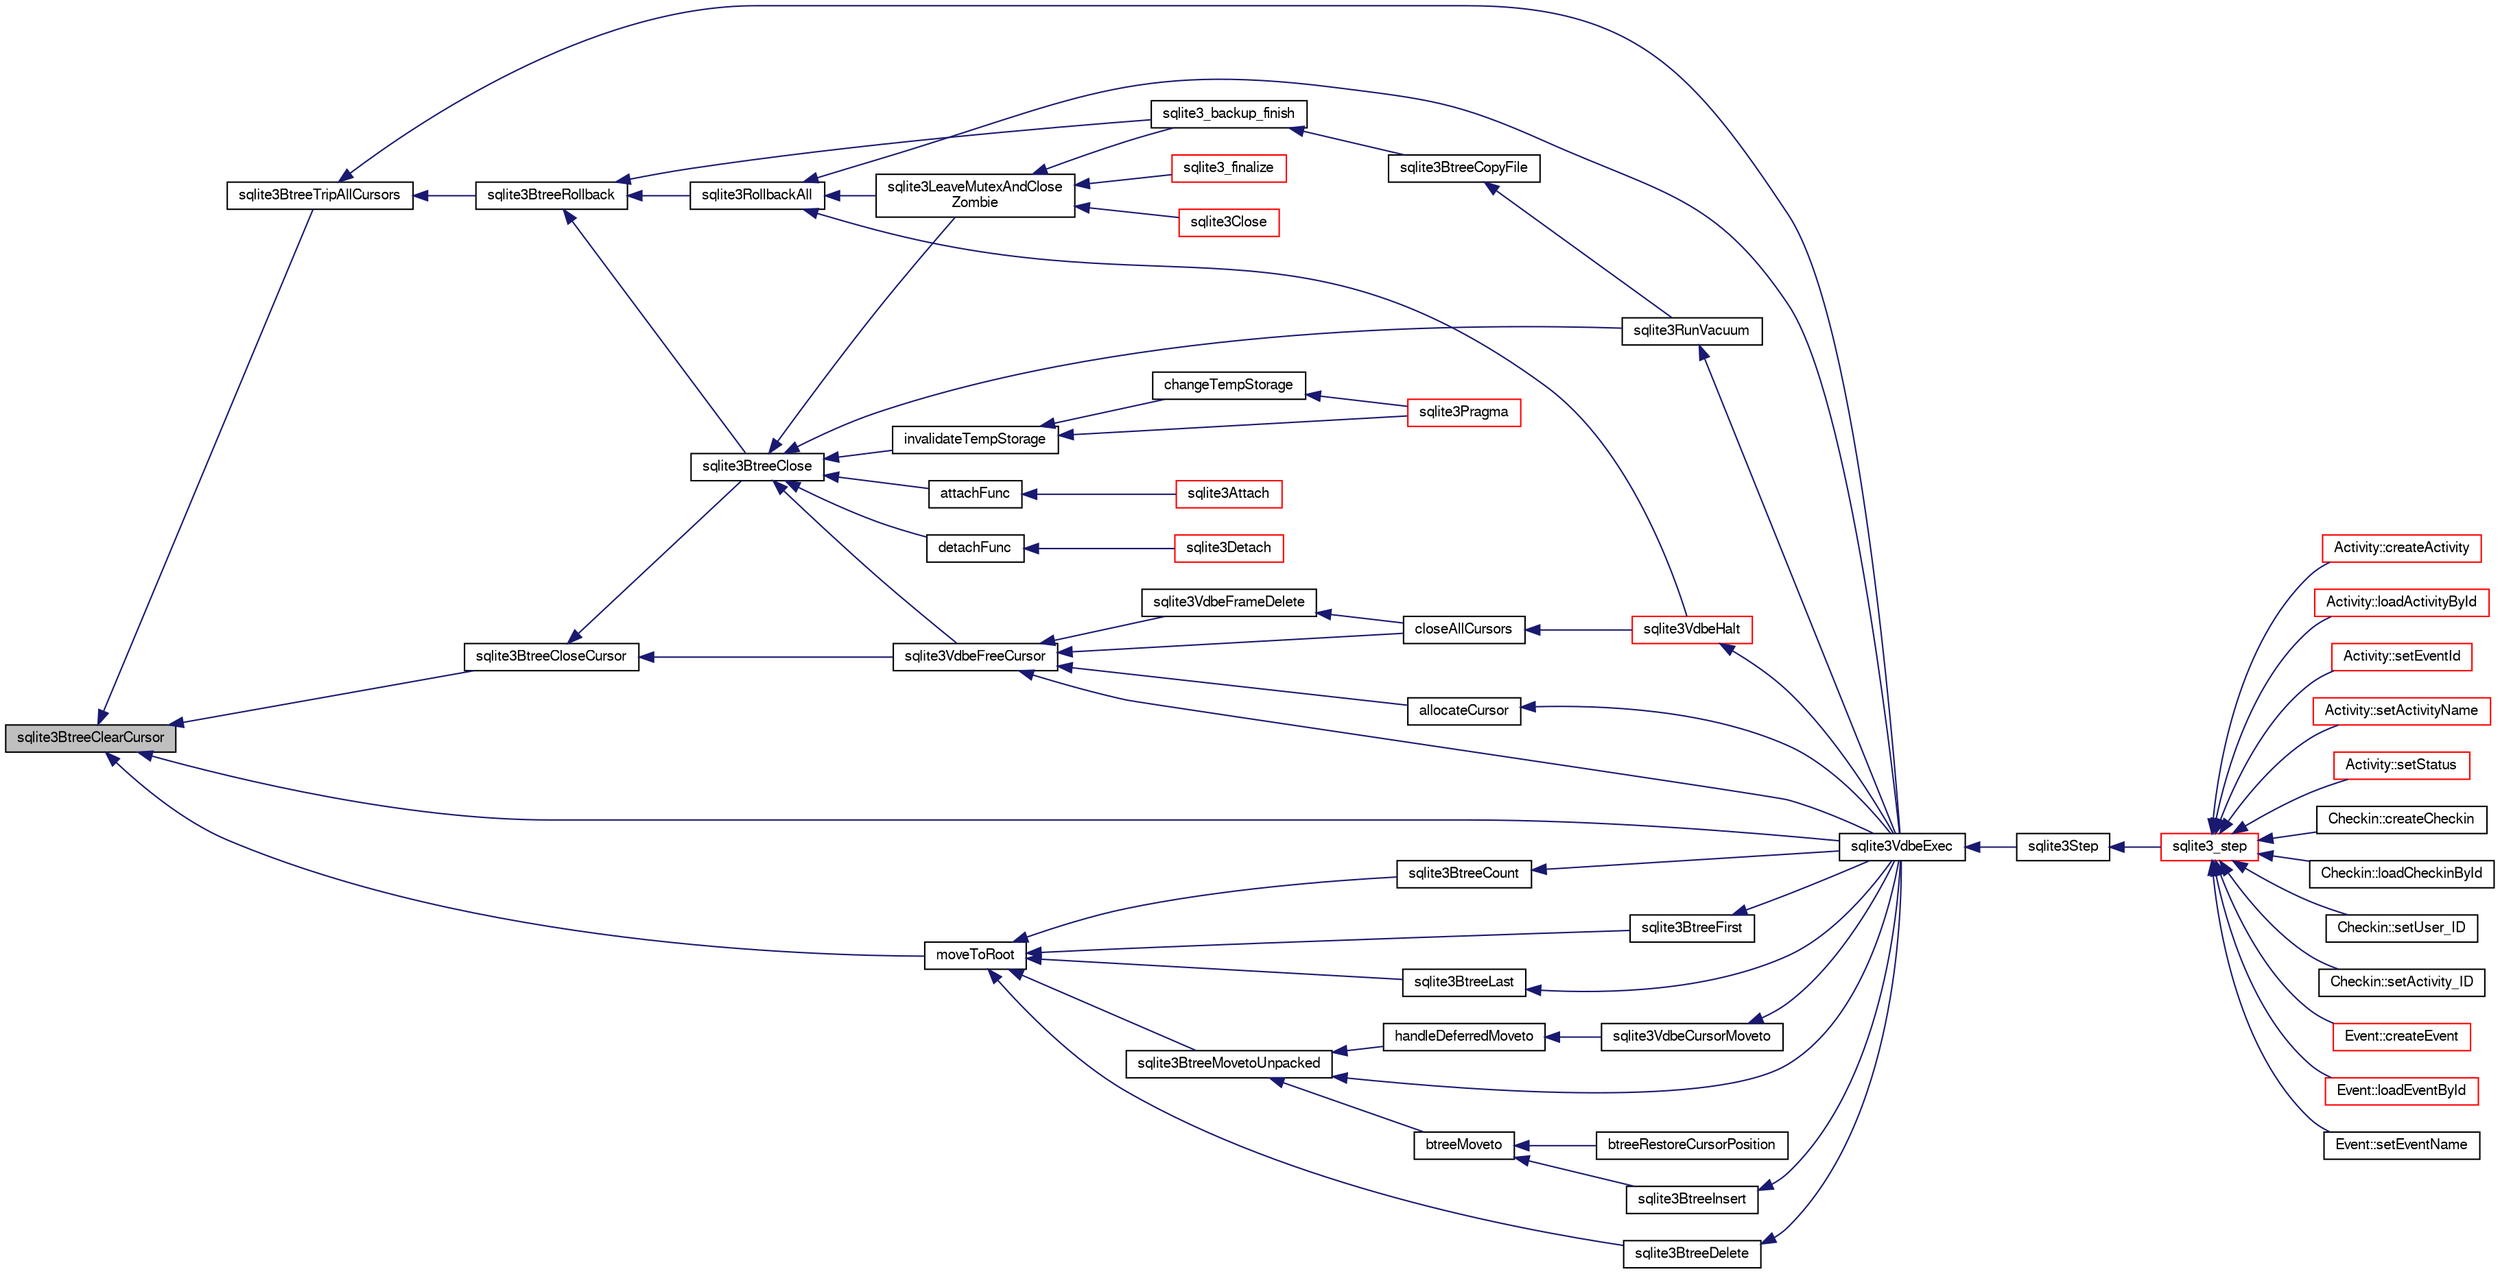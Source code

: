digraph "sqlite3BtreeClearCursor"
{
  edge [fontname="FreeSans",fontsize="10",labelfontname="FreeSans",labelfontsize="10"];
  node [fontname="FreeSans",fontsize="10",shape=record];
  rankdir="LR";
  Node436653 [label="sqlite3BtreeClearCursor",height=0.2,width=0.4,color="black", fillcolor="grey75", style="filled", fontcolor="black"];
  Node436653 -> Node436654 [dir="back",color="midnightblue",fontsize="10",style="solid",fontname="FreeSans"];
  Node436654 [label="sqlite3BtreeTripAllCursors",height=0.2,width=0.4,color="black", fillcolor="white", style="filled",URL="$sqlite3_8c.html#a7e94025b9bd56e9e9ccf148d1a0e1acf"];
  Node436654 -> Node436655 [dir="back",color="midnightblue",fontsize="10",style="solid",fontname="FreeSans"];
  Node436655 [label="sqlite3BtreeRollback",height=0.2,width=0.4,color="black", fillcolor="white", style="filled",URL="$sqlite3_8c.html#a317473acdafdd688385c8954f09de186"];
  Node436655 -> Node436656 [dir="back",color="midnightblue",fontsize="10",style="solid",fontname="FreeSans"];
  Node436656 [label="sqlite3BtreeClose",height=0.2,width=0.4,color="black", fillcolor="white", style="filled",URL="$sqlite3_8c.html#a729b65009b66a99200496b09c124df01"];
  Node436656 -> Node436657 [dir="back",color="midnightblue",fontsize="10",style="solid",fontname="FreeSans"];
  Node436657 [label="sqlite3VdbeFreeCursor",height=0.2,width=0.4,color="black", fillcolor="white", style="filled",URL="$sqlite3_8c.html#a0f9084083e1d0639708934630f33d6ef"];
  Node436657 -> Node436658 [dir="back",color="midnightblue",fontsize="10",style="solid",fontname="FreeSans"];
  Node436658 [label="sqlite3VdbeFrameDelete",height=0.2,width=0.4,color="black", fillcolor="white", style="filled",URL="$sqlite3_8c.html#adb3773fdfb1685857e28891f76365900"];
  Node436658 -> Node436659 [dir="back",color="midnightblue",fontsize="10",style="solid",fontname="FreeSans"];
  Node436659 [label="closeAllCursors",height=0.2,width=0.4,color="black", fillcolor="white", style="filled",URL="$sqlite3_8c.html#af1ac189735864dd6989a8c5af4557547"];
  Node436659 -> Node436660 [dir="back",color="midnightblue",fontsize="10",style="solid",fontname="FreeSans"];
  Node436660 [label="sqlite3VdbeHalt",height=0.2,width=0.4,color="red", fillcolor="white", style="filled",URL="$sqlite3_8c.html#a8d1d99703d999190fbc35ecc981cb709"];
  Node436660 -> Node436670 [dir="back",color="midnightblue",fontsize="10",style="solid",fontname="FreeSans"];
  Node436670 [label="sqlite3VdbeExec",height=0.2,width=0.4,color="black", fillcolor="white", style="filled",URL="$sqlite3_8c.html#a8ce40a614bdc56719c4d642b1e4dfb21"];
  Node436670 -> Node436671 [dir="back",color="midnightblue",fontsize="10",style="solid",fontname="FreeSans"];
  Node436671 [label="sqlite3Step",height=0.2,width=0.4,color="black", fillcolor="white", style="filled",URL="$sqlite3_8c.html#a3f2872e873e2758a4beedad1d5113554"];
  Node436671 -> Node436672 [dir="back",color="midnightblue",fontsize="10",style="solid",fontname="FreeSans"];
  Node436672 [label="sqlite3_step",height=0.2,width=0.4,color="red", fillcolor="white", style="filled",URL="$sqlite3_8h.html#ac1e491ce36b7471eb28387f7d3c74334"];
  Node436672 -> Node436673 [dir="back",color="midnightblue",fontsize="10",style="solid",fontname="FreeSans"];
  Node436673 [label="Activity::createActivity",height=0.2,width=0.4,color="red", fillcolor="white", style="filled",URL="$classActivity.html#a813cc5e52c14ab49b39014c134e3425b"];
  Node436672 -> Node436676 [dir="back",color="midnightblue",fontsize="10",style="solid",fontname="FreeSans"];
  Node436676 [label="Activity::loadActivityById",height=0.2,width=0.4,color="red", fillcolor="white", style="filled",URL="$classActivity.html#abe4ffb4f08a47212ebf9013259d9e7fd"];
  Node436672 -> Node436678 [dir="back",color="midnightblue",fontsize="10",style="solid",fontname="FreeSans"];
  Node436678 [label="Activity::setEventId",height=0.2,width=0.4,color="red", fillcolor="white", style="filled",URL="$classActivity.html#adb1d0fd0d08f473e068f0a4086bfa9ca"];
  Node436672 -> Node436679 [dir="back",color="midnightblue",fontsize="10",style="solid",fontname="FreeSans"];
  Node436679 [label="Activity::setActivityName",height=0.2,width=0.4,color="red", fillcolor="white", style="filled",URL="$classActivity.html#a62dc3737b33915a36086f9dd26d16a81"];
  Node436672 -> Node436680 [dir="back",color="midnightblue",fontsize="10",style="solid",fontname="FreeSans"];
  Node436680 [label="Activity::setStatus",height=0.2,width=0.4,color="red", fillcolor="white", style="filled",URL="$classActivity.html#af618135a7738f4d2a7ee147a8ef912ea"];
  Node436672 -> Node436681 [dir="back",color="midnightblue",fontsize="10",style="solid",fontname="FreeSans"];
  Node436681 [label="Checkin::createCheckin",height=0.2,width=0.4,color="black", fillcolor="white", style="filled",URL="$classCheckin.html#a4e40acdf7fff0e607f6de4f24f3a163c"];
  Node436672 -> Node436682 [dir="back",color="midnightblue",fontsize="10",style="solid",fontname="FreeSans"];
  Node436682 [label="Checkin::loadCheckinById",height=0.2,width=0.4,color="black", fillcolor="white", style="filled",URL="$classCheckin.html#a3461f70ea6c68475225f2a07f78a21e0"];
  Node436672 -> Node436683 [dir="back",color="midnightblue",fontsize="10",style="solid",fontname="FreeSans"];
  Node436683 [label="Checkin::setUser_ID",height=0.2,width=0.4,color="black", fillcolor="white", style="filled",URL="$classCheckin.html#a76ab640f4f912876dbebf183db5359c6"];
  Node436672 -> Node436684 [dir="back",color="midnightblue",fontsize="10",style="solid",fontname="FreeSans"];
  Node436684 [label="Checkin::setActivity_ID",height=0.2,width=0.4,color="black", fillcolor="white", style="filled",URL="$classCheckin.html#ab2ff3ec2604ec73a42af25874a00b232"];
  Node436672 -> Node436685 [dir="back",color="midnightblue",fontsize="10",style="solid",fontname="FreeSans"];
  Node436685 [label="Event::createEvent",height=0.2,width=0.4,color="red", fillcolor="white", style="filled",URL="$classEvent.html#a77adb9f4a46ffb32c2d931f0691f5903"];
  Node436672 -> Node436686 [dir="back",color="midnightblue",fontsize="10",style="solid",fontname="FreeSans"];
  Node436686 [label="Event::loadEventById",height=0.2,width=0.4,color="red", fillcolor="white", style="filled",URL="$classEvent.html#afa66cea33f722dbeecb69cc98fdea055"];
  Node436672 -> Node436687 [dir="back",color="midnightblue",fontsize="10",style="solid",fontname="FreeSans"];
  Node436687 [label="Event::setEventName",height=0.2,width=0.4,color="black", fillcolor="white", style="filled",URL="$classEvent.html#a10596b6ca077df05184e30d62b08729d"];
  Node436657 -> Node436659 [dir="back",color="midnightblue",fontsize="10",style="solid",fontname="FreeSans"];
  Node436657 -> Node436921 [dir="back",color="midnightblue",fontsize="10",style="solid",fontname="FreeSans"];
  Node436921 [label="allocateCursor",height=0.2,width=0.4,color="black", fillcolor="white", style="filled",URL="$sqlite3_8c.html#a5083c054ea81802294e539b00a57aad4"];
  Node436921 -> Node436670 [dir="back",color="midnightblue",fontsize="10",style="solid",fontname="FreeSans"];
  Node436657 -> Node436670 [dir="back",color="midnightblue",fontsize="10",style="solid",fontname="FreeSans"];
  Node436656 -> Node436694 [dir="back",color="midnightblue",fontsize="10",style="solid",fontname="FreeSans"];
  Node436694 [label="attachFunc",height=0.2,width=0.4,color="black", fillcolor="white", style="filled",URL="$sqlite3_8c.html#a69cb751a7da501b9a0aa37e0d7c3eaf7"];
  Node436694 -> Node436695 [dir="back",color="midnightblue",fontsize="10",style="solid",fontname="FreeSans"];
  Node436695 [label="sqlite3Attach",height=0.2,width=0.4,color="red", fillcolor="white", style="filled",URL="$sqlite3_8c.html#ae0907fe0b43cc1b4c7e6a16213e8546f"];
  Node436656 -> Node436880 [dir="back",color="midnightblue",fontsize="10",style="solid",fontname="FreeSans"];
  Node436880 [label="detachFunc",height=0.2,width=0.4,color="black", fillcolor="white", style="filled",URL="$sqlite3_8c.html#a2b3dd04cb87abd088926ab0082a60b77"];
  Node436880 -> Node436738 [dir="back",color="midnightblue",fontsize="10",style="solid",fontname="FreeSans"];
  Node436738 [label="sqlite3Detach",height=0.2,width=0.4,color="red", fillcolor="white", style="filled",URL="$sqlite3_8c.html#ab1a5a0b01c7560aef5e0b8603a68747d"];
  Node436656 -> Node436881 [dir="back",color="midnightblue",fontsize="10",style="solid",fontname="FreeSans"];
  Node436881 [label="invalidateTempStorage",height=0.2,width=0.4,color="black", fillcolor="white", style="filled",URL="$sqlite3_8c.html#a759777a1eb3c3e96a5af94932b39e69a"];
  Node436881 -> Node436882 [dir="back",color="midnightblue",fontsize="10",style="solid",fontname="FreeSans"];
  Node436882 [label="changeTempStorage",height=0.2,width=0.4,color="black", fillcolor="white", style="filled",URL="$sqlite3_8c.html#abd43abe0a0959a45c786b9865ed52904"];
  Node436882 -> Node436744 [dir="back",color="midnightblue",fontsize="10",style="solid",fontname="FreeSans"];
  Node436744 [label="sqlite3Pragma",height=0.2,width=0.4,color="red", fillcolor="white", style="filled",URL="$sqlite3_8c.html#a111391370f58f8e6a6eca51fd34d62ed"];
  Node436881 -> Node436744 [dir="back",color="midnightblue",fontsize="10",style="solid",fontname="FreeSans"];
  Node436656 -> Node436796 [dir="back",color="midnightblue",fontsize="10",style="solid",fontname="FreeSans"];
  Node436796 [label="sqlite3RunVacuum",height=0.2,width=0.4,color="black", fillcolor="white", style="filled",URL="$sqlite3_8c.html#a5e83ddc7b3e7e8e79ad5d1fc92de1d2f"];
  Node436796 -> Node436670 [dir="back",color="midnightblue",fontsize="10",style="solid",fontname="FreeSans"];
  Node436656 -> Node436884 [dir="back",color="midnightblue",fontsize="10",style="solid",fontname="FreeSans"];
  Node436884 [label="sqlite3LeaveMutexAndClose\lZombie",height=0.2,width=0.4,color="black", fillcolor="white", style="filled",URL="$sqlite3_8c.html#afe3a37c29dcb0fe9fc15fe07a3976f59"];
  Node436884 -> Node436885 [dir="back",color="midnightblue",fontsize="10",style="solid",fontname="FreeSans"];
  Node436885 [label="sqlite3_backup_finish",height=0.2,width=0.4,color="black", fillcolor="white", style="filled",URL="$sqlite3_8h.html#a176857dd58d99be53b6d7305533e0048"];
  Node436885 -> Node436879 [dir="back",color="midnightblue",fontsize="10",style="solid",fontname="FreeSans"];
  Node436879 [label="sqlite3BtreeCopyFile",height=0.2,width=0.4,color="black", fillcolor="white", style="filled",URL="$sqlite3_8c.html#a4d9e19a79f0d5c1dfcef0bd137ae83f9"];
  Node436879 -> Node436796 [dir="back",color="midnightblue",fontsize="10",style="solid",fontname="FreeSans"];
  Node436884 -> Node436663 [dir="back",color="midnightblue",fontsize="10",style="solid",fontname="FreeSans"];
  Node436663 [label="sqlite3_finalize",height=0.2,width=0.4,color="red", fillcolor="white", style="filled",URL="$sqlite3_8h.html#a801195c0f771d40bb4be1e40f3b88945"];
  Node436884 -> Node436886 [dir="back",color="midnightblue",fontsize="10",style="solid",fontname="FreeSans"];
  Node436886 [label="sqlite3Close",height=0.2,width=0.4,color="red", fillcolor="white", style="filled",URL="$sqlite3_8c.html#aa9f2e73837bba8d721dbde0964ffce11"];
  Node436655 -> Node436885 [dir="back",color="midnightblue",fontsize="10",style="solid",fontname="FreeSans"];
  Node436655 -> Node436883 [dir="back",color="midnightblue",fontsize="10",style="solid",fontname="FreeSans"];
  Node436883 [label="sqlite3RollbackAll",height=0.2,width=0.4,color="black", fillcolor="white", style="filled",URL="$sqlite3_8c.html#ad902dd388d73208539f557962e3fe6bb"];
  Node436883 -> Node436660 [dir="back",color="midnightblue",fontsize="10",style="solid",fontname="FreeSans"];
  Node436883 -> Node436670 [dir="back",color="midnightblue",fontsize="10",style="solid",fontname="FreeSans"];
  Node436883 -> Node436884 [dir="back",color="midnightblue",fontsize="10",style="solid",fontname="FreeSans"];
  Node436654 -> Node436670 [dir="back",color="midnightblue",fontsize="10",style="solid",fontname="FreeSans"];
  Node436653 -> Node436922 [dir="back",color="midnightblue",fontsize="10",style="solid",fontname="FreeSans"];
  Node436922 [label="sqlite3BtreeCloseCursor",height=0.2,width=0.4,color="black", fillcolor="white", style="filled",URL="$sqlite3_8c.html#a7f494da0a512d247d690d6bc19397791"];
  Node436922 -> Node436656 [dir="back",color="midnightblue",fontsize="10",style="solid",fontname="FreeSans"];
  Node436922 -> Node436657 [dir="back",color="midnightblue",fontsize="10",style="solid",fontname="FreeSans"];
  Node436653 -> Node436923 [dir="back",color="midnightblue",fontsize="10",style="solid",fontname="FreeSans"];
  Node436923 [label="moveToRoot",height=0.2,width=0.4,color="black", fillcolor="white", style="filled",URL="$sqlite3_8c.html#a2b8fb9bf88e10e7e4dedc8da64e7e956"];
  Node436923 -> Node436924 [dir="back",color="midnightblue",fontsize="10",style="solid",fontname="FreeSans"];
  Node436924 [label="sqlite3BtreeFirst",height=0.2,width=0.4,color="black", fillcolor="white", style="filled",URL="$sqlite3_8c.html#a1e6ef22f77a31436c5918e4b05403093"];
  Node436924 -> Node436670 [dir="back",color="midnightblue",fontsize="10",style="solid",fontname="FreeSans"];
  Node436923 -> Node436925 [dir="back",color="midnightblue",fontsize="10",style="solid",fontname="FreeSans"];
  Node436925 [label="sqlite3BtreeLast",height=0.2,width=0.4,color="black", fillcolor="white", style="filled",URL="$sqlite3_8c.html#a2ce629e6262037373b2dc2e3caf474c0"];
  Node436925 -> Node436670 [dir="back",color="midnightblue",fontsize="10",style="solid",fontname="FreeSans"];
  Node436923 -> Node436926 [dir="back",color="midnightblue",fontsize="10",style="solid",fontname="FreeSans"];
  Node436926 [label="sqlite3BtreeMovetoUnpacked",height=0.2,width=0.4,color="black", fillcolor="white", style="filled",URL="$sqlite3_8c.html#a6d0b5aed55d5e85a0a6bfcae169fe579"];
  Node436926 -> Node436927 [dir="back",color="midnightblue",fontsize="10",style="solid",fontname="FreeSans"];
  Node436927 [label="btreeMoveto",height=0.2,width=0.4,color="black", fillcolor="white", style="filled",URL="$sqlite3_8c.html#a13481d732f5bb516f599d16a428034c4"];
  Node436927 -> Node436928 [dir="back",color="midnightblue",fontsize="10",style="solid",fontname="FreeSans"];
  Node436928 [label="btreeRestoreCursorPosition",height=0.2,width=0.4,color="black", fillcolor="white", style="filled",URL="$sqlite3_8c.html#ac3fe093bc4fe5a20ac5d5cabf99e119a"];
  Node436927 -> Node436929 [dir="back",color="midnightblue",fontsize="10",style="solid",fontname="FreeSans"];
  Node436929 [label="sqlite3BtreeInsert",height=0.2,width=0.4,color="black", fillcolor="white", style="filled",URL="$sqlite3_8c.html#aa6c6b68ed28d38984e5fa329794d7f02"];
  Node436929 -> Node436670 [dir="back",color="midnightblue",fontsize="10",style="solid",fontname="FreeSans"];
  Node436926 -> Node436930 [dir="back",color="midnightblue",fontsize="10",style="solid",fontname="FreeSans"];
  Node436930 [label="handleDeferredMoveto",height=0.2,width=0.4,color="black", fillcolor="white", style="filled",URL="$sqlite3_8c.html#a30223c4bd215cdaa5f3bc6cbe6773577"];
  Node436930 -> Node436931 [dir="back",color="midnightblue",fontsize="10",style="solid",fontname="FreeSans"];
  Node436931 [label="sqlite3VdbeCursorMoveto",height=0.2,width=0.4,color="black", fillcolor="white", style="filled",URL="$sqlite3_8c.html#abee4b21fc4d7c45b2a477599de6a97e5"];
  Node436931 -> Node436670 [dir="back",color="midnightblue",fontsize="10",style="solid",fontname="FreeSans"];
  Node436926 -> Node436670 [dir="back",color="midnightblue",fontsize="10",style="solid",fontname="FreeSans"];
  Node436923 -> Node436932 [dir="back",color="midnightblue",fontsize="10",style="solid",fontname="FreeSans"];
  Node436932 [label="sqlite3BtreeDelete",height=0.2,width=0.4,color="black", fillcolor="white", style="filled",URL="$sqlite3_8c.html#a65c40cd7ec987dbd25392a180f388fe7"];
  Node436932 -> Node436670 [dir="back",color="midnightblue",fontsize="10",style="solid",fontname="FreeSans"];
  Node436923 -> Node436933 [dir="back",color="midnightblue",fontsize="10",style="solid",fontname="FreeSans"];
  Node436933 [label="sqlite3BtreeCount",height=0.2,width=0.4,color="black", fillcolor="white", style="filled",URL="$sqlite3_8c.html#ab162651b72ea609cf8e8fcd3d3320517"];
  Node436933 -> Node436670 [dir="back",color="midnightblue",fontsize="10",style="solid",fontname="FreeSans"];
  Node436653 -> Node436670 [dir="back",color="midnightblue",fontsize="10",style="solid",fontname="FreeSans"];
}
